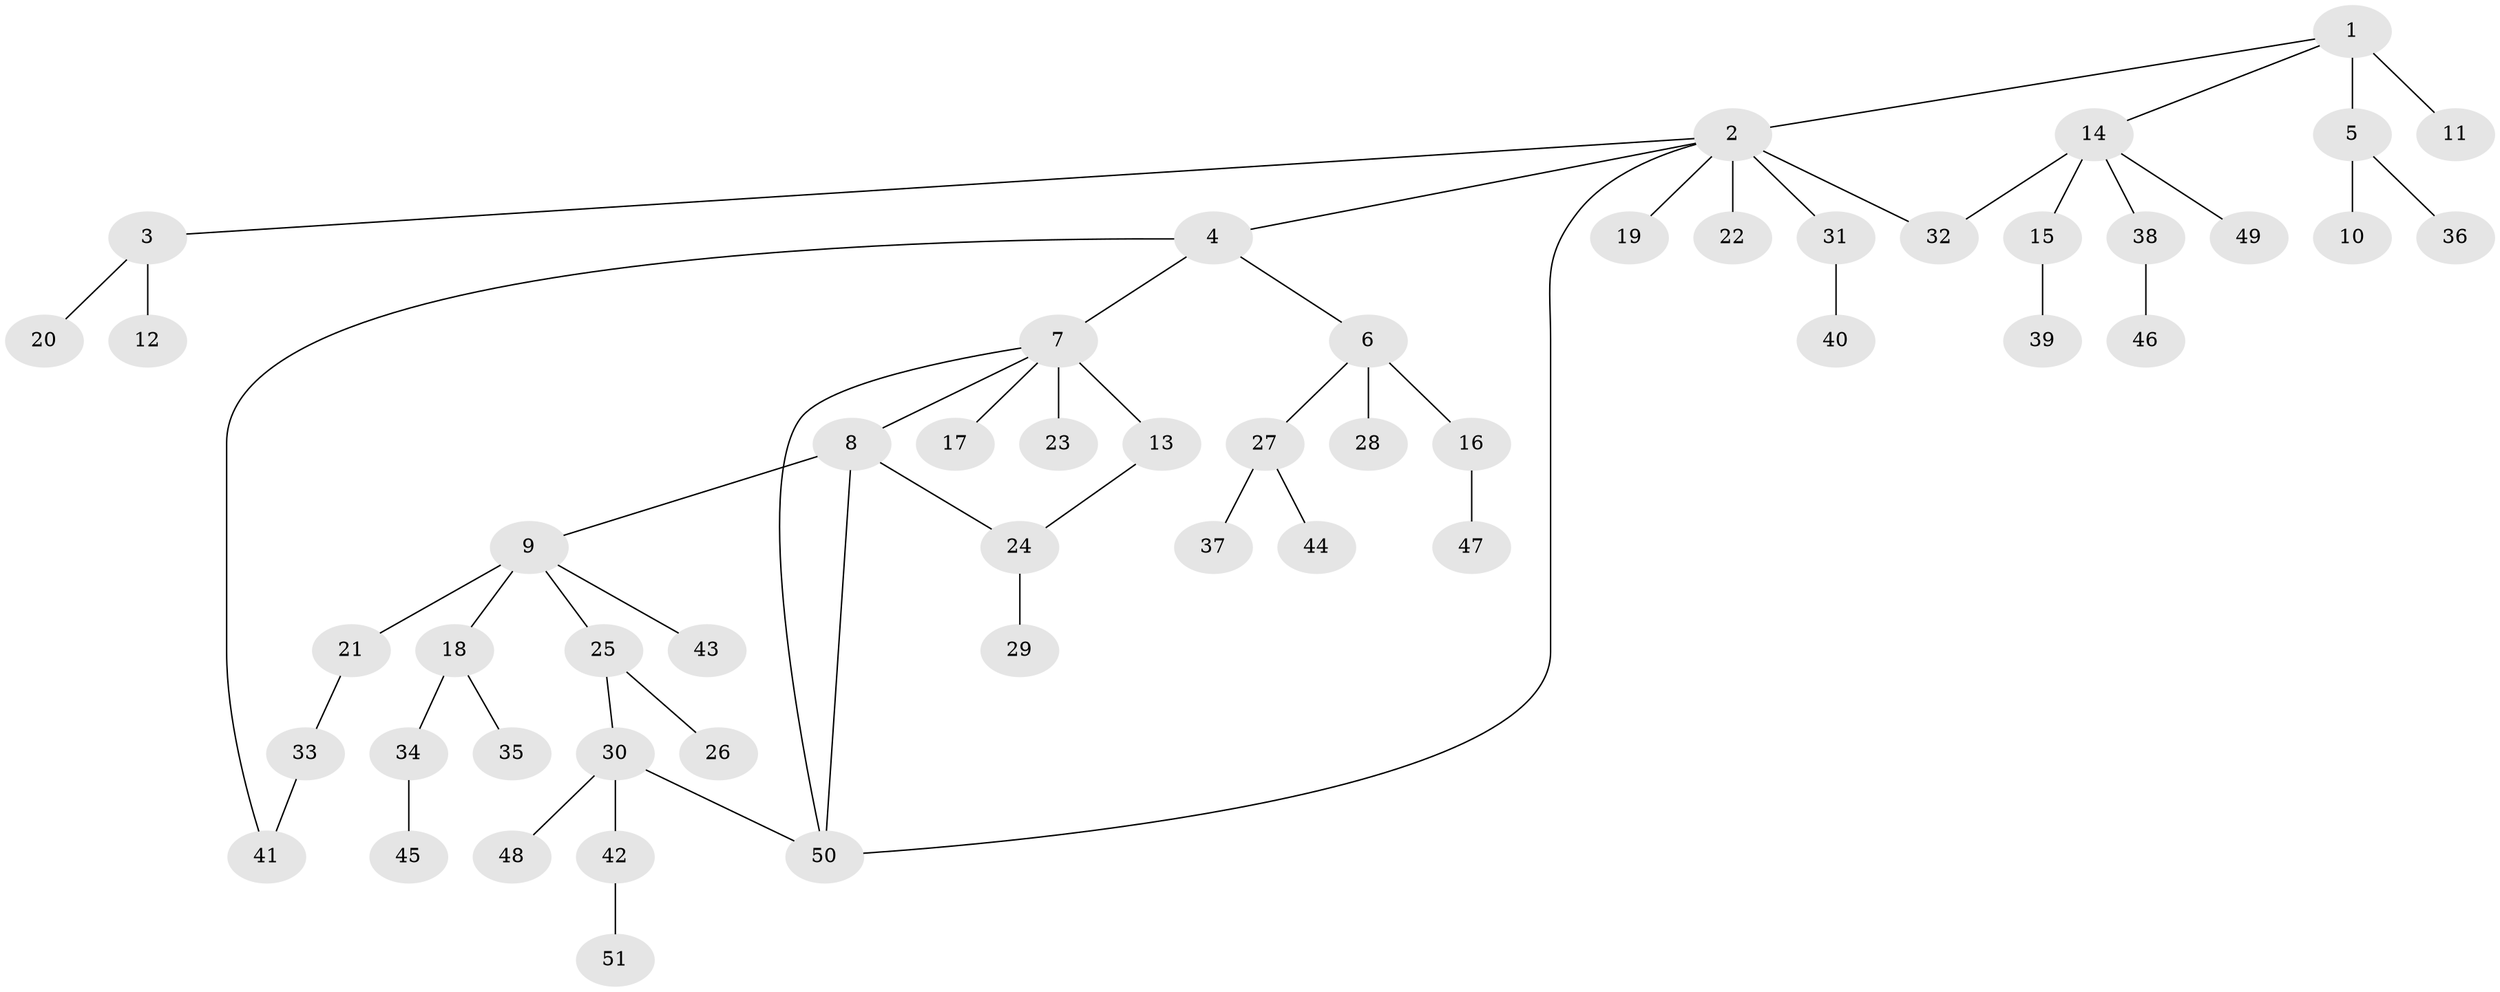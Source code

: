 // original degree distribution, {4: 0.058823529411764705, 6: 0.0196078431372549, 5: 0.049019607843137254, 3: 0.14705882352941177, 2: 0.29411764705882354, 7: 0.00980392156862745, 1: 0.4215686274509804}
// Generated by graph-tools (version 1.1) at 2025/34/03/09/25 02:34:22]
// undirected, 51 vertices, 56 edges
graph export_dot {
graph [start="1"]
  node [color=gray90,style=filled];
  1;
  2;
  3;
  4;
  5;
  6;
  7;
  8;
  9;
  10;
  11;
  12;
  13;
  14;
  15;
  16;
  17;
  18;
  19;
  20;
  21;
  22;
  23;
  24;
  25;
  26;
  27;
  28;
  29;
  30;
  31;
  32;
  33;
  34;
  35;
  36;
  37;
  38;
  39;
  40;
  41;
  42;
  43;
  44;
  45;
  46;
  47;
  48;
  49;
  50;
  51;
  1 -- 2 [weight=1.0];
  1 -- 5 [weight=1.0];
  1 -- 11 [weight=2.0];
  1 -- 14 [weight=1.0];
  2 -- 3 [weight=1.0];
  2 -- 4 [weight=1.0];
  2 -- 19 [weight=1.0];
  2 -- 22 [weight=2.0];
  2 -- 31 [weight=1.0];
  2 -- 32 [weight=1.0];
  2 -- 50 [weight=1.0];
  3 -- 12 [weight=1.0];
  3 -- 20 [weight=1.0];
  4 -- 6 [weight=1.0];
  4 -- 7 [weight=1.0];
  4 -- 41 [weight=1.0];
  5 -- 10 [weight=2.0];
  5 -- 36 [weight=1.0];
  6 -- 16 [weight=2.0];
  6 -- 27 [weight=1.0];
  6 -- 28 [weight=1.0];
  7 -- 8 [weight=1.0];
  7 -- 13 [weight=1.0];
  7 -- 17 [weight=1.0];
  7 -- 23 [weight=2.0];
  7 -- 50 [weight=1.0];
  8 -- 9 [weight=1.0];
  8 -- 24 [weight=1.0];
  8 -- 50 [weight=1.0];
  9 -- 18 [weight=1.0];
  9 -- 21 [weight=2.0];
  9 -- 25 [weight=1.0];
  9 -- 43 [weight=1.0];
  13 -- 24 [weight=1.0];
  14 -- 15 [weight=1.0];
  14 -- 32 [weight=2.0];
  14 -- 38 [weight=1.0];
  14 -- 49 [weight=1.0];
  15 -- 39 [weight=1.0];
  16 -- 47 [weight=1.0];
  18 -- 34 [weight=3.0];
  18 -- 35 [weight=1.0];
  21 -- 33 [weight=1.0];
  24 -- 29 [weight=1.0];
  25 -- 26 [weight=1.0];
  25 -- 30 [weight=1.0];
  27 -- 37 [weight=1.0];
  27 -- 44 [weight=1.0];
  30 -- 42 [weight=3.0];
  30 -- 48 [weight=1.0];
  30 -- 50 [weight=1.0];
  31 -- 40 [weight=1.0];
  33 -- 41 [weight=1.0];
  34 -- 45 [weight=1.0];
  38 -- 46 [weight=1.0];
  42 -- 51 [weight=1.0];
}
